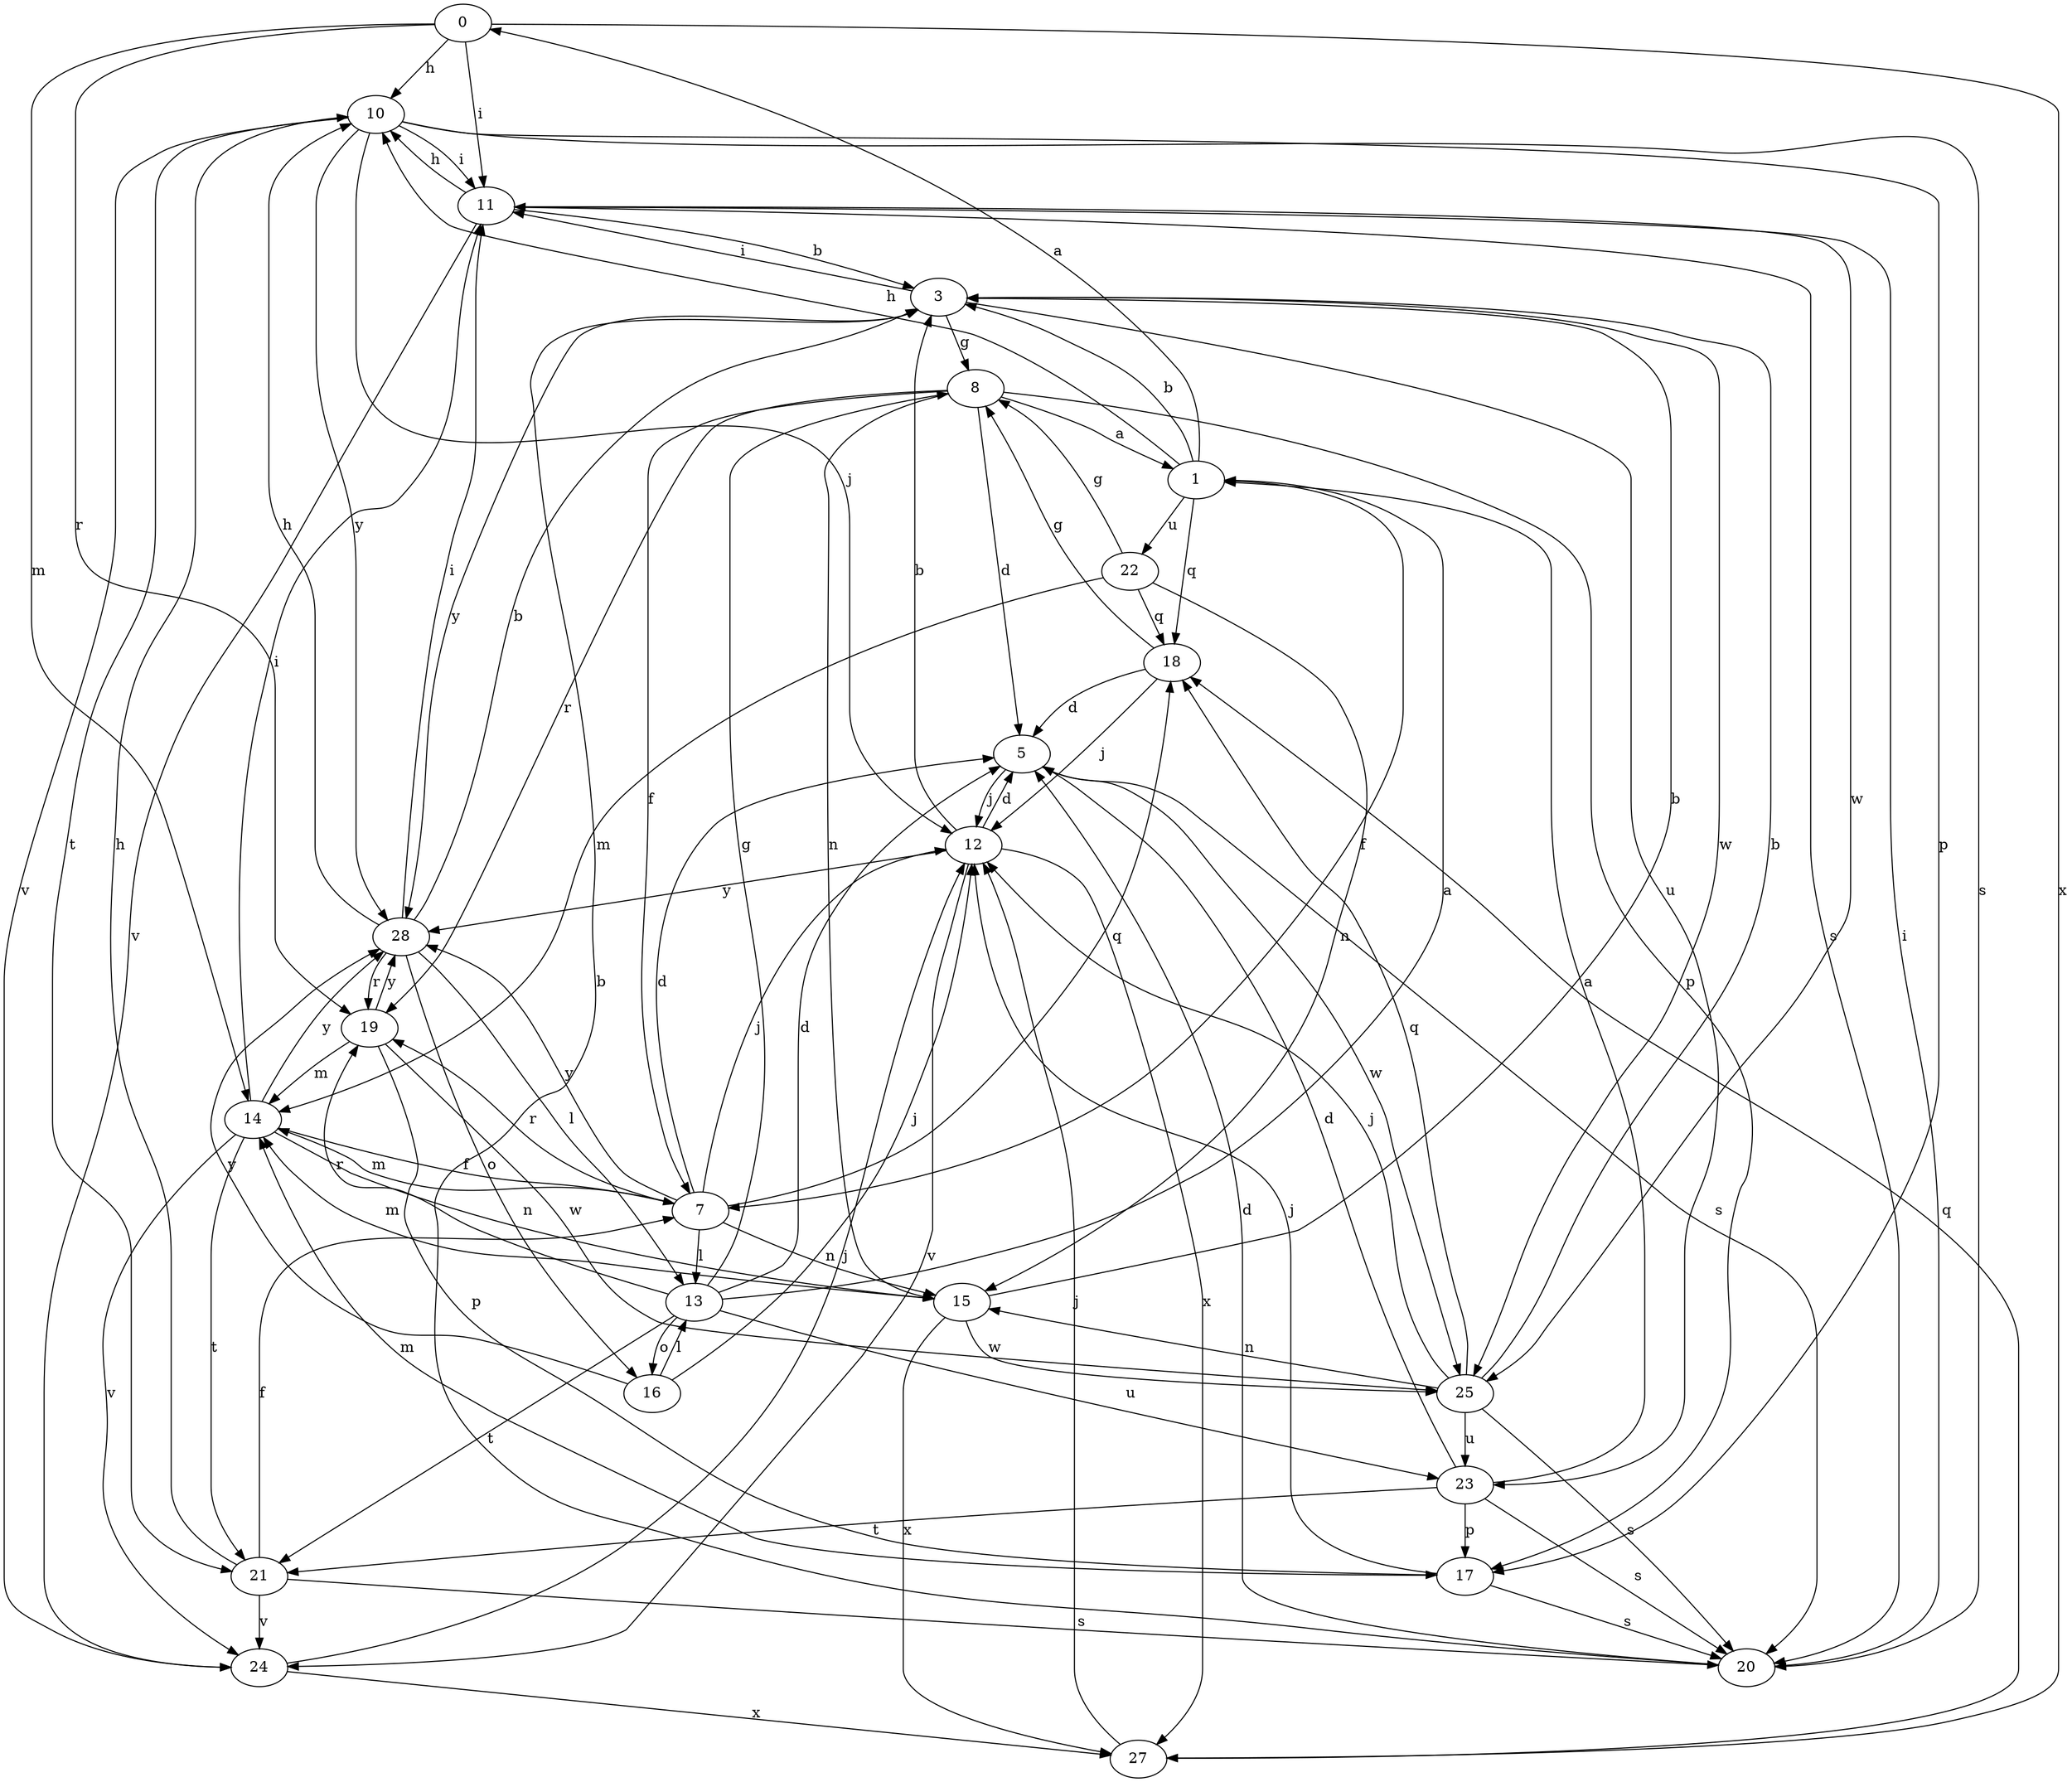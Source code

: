 strict digraph  {
0;
1;
3;
5;
7;
8;
10;
11;
12;
13;
14;
15;
16;
17;
18;
19;
20;
21;
22;
23;
24;
25;
27;
28;
0 -> 10  [label=h];
0 -> 11  [label=i];
0 -> 14  [label=m];
0 -> 19  [label=r];
0 -> 27  [label=x];
1 -> 0  [label=a];
1 -> 3  [label=b];
1 -> 7  [label=f];
1 -> 10  [label=h];
1 -> 18  [label=q];
1 -> 22  [label=u];
3 -> 8  [label=g];
3 -> 11  [label=i];
3 -> 23  [label=u];
3 -> 25  [label=w];
3 -> 28  [label=y];
5 -> 12  [label=j];
5 -> 20  [label=s];
5 -> 25  [label=w];
7 -> 5  [label=d];
7 -> 12  [label=j];
7 -> 13  [label=l];
7 -> 14  [label=m];
7 -> 15  [label=n];
7 -> 18  [label=q];
7 -> 19  [label=r];
7 -> 28  [label=y];
8 -> 1  [label=a];
8 -> 5  [label=d];
8 -> 7  [label=f];
8 -> 15  [label=n];
8 -> 17  [label=p];
8 -> 19  [label=r];
10 -> 11  [label=i];
10 -> 12  [label=j];
10 -> 17  [label=p];
10 -> 20  [label=s];
10 -> 21  [label=t];
10 -> 24  [label=v];
10 -> 28  [label=y];
11 -> 3  [label=b];
11 -> 10  [label=h];
11 -> 20  [label=s];
11 -> 24  [label=v];
11 -> 25  [label=w];
12 -> 3  [label=b];
12 -> 5  [label=d];
12 -> 24  [label=v];
12 -> 27  [label=x];
12 -> 28  [label=y];
13 -> 1  [label=a];
13 -> 5  [label=d];
13 -> 8  [label=g];
13 -> 16  [label=o];
13 -> 19  [label=r];
13 -> 21  [label=t];
13 -> 23  [label=u];
14 -> 7  [label=f];
14 -> 11  [label=i];
14 -> 15  [label=n];
14 -> 21  [label=t];
14 -> 24  [label=v];
14 -> 28  [label=y];
15 -> 3  [label=b];
15 -> 14  [label=m];
15 -> 25  [label=w];
15 -> 27  [label=x];
16 -> 12  [label=j];
16 -> 13  [label=l];
16 -> 28  [label=y];
17 -> 12  [label=j];
17 -> 14  [label=m];
17 -> 20  [label=s];
18 -> 5  [label=d];
18 -> 8  [label=g];
18 -> 12  [label=j];
19 -> 14  [label=m];
19 -> 17  [label=p];
19 -> 25  [label=w];
19 -> 28  [label=y];
20 -> 3  [label=b];
20 -> 5  [label=d];
20 -> 11  [label=i];
21 -> 7  [label=f];
21 -> 10  [label=h];
21 -> 20  [label=s];
21 -> 24  [label=v];
22 -> 8  [label=g];
22 -> 14  [label=m];
22 -> 15  [label=n];
22 -> 18  [label=q];
23 -> 1  [label=a];
23 -> 5  [label=d];
23 -> 17  [label=p];
23 -> 20  [label=s];
23 -> 21  [label=t];
24 -> 12  [label=j];
24 -> 27  [label=x];
25 -> 3  [label=b];
25 -> 12  [label=j];
25 -> 15  [label=n];
25 -> 18  [label=q];
25 -> 20  [label=s];
25 -> 23  [label=u];
27 -> 12  [label=j];
27 -> 18  [label=q];
28 -> 3  [label=b];
28 -> 10  [label=h];
28 -> 11  [label=i];
28 -> 13  [label=l];
28 -> 16  [label=o];
28 -> 19  [label=r];
}
